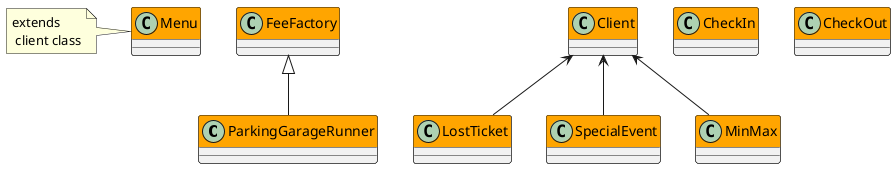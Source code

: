 @startuml
skinparam classHeaderBackgroundColor orange


class ParkingGarageRunner{
}

class Client{
}

class FeeFactory{
}


class LostTicket{
}

class SpecialEvent{
}

class MinMax{
}

class CheckIn{
}

class CheckOut{
}

class Menu{
}

FeeFactory <|-- ParkingGarageRunner
Client <-- LostTicket
Client <-- SpecialEvent
Client <-- MinMax
note left : extends \n client class


@enduml